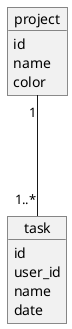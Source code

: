 @startuml
object project
project : id
project : name
project : color


object task
task : id
task : user_id
task : name
task : date

project "1" --- "1..*"  task
@enduml
